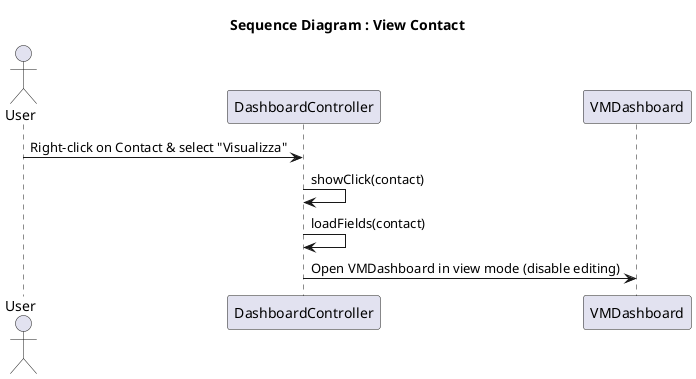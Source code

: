 @startuml

title Sequence Diagram : View Contact

actor User
participant DashboardController
participant VMDashboard

User -> DashboardController: Right-click on Contact & select "Visualizza"
DashboardController -> DashboardController: showClick(contact)
DashboardController -> DashboardController: loadFields(contact)
DashboardController -> VMDashboard: Open VMDashboard in view mode (disable editing)
@enduml

@enduml